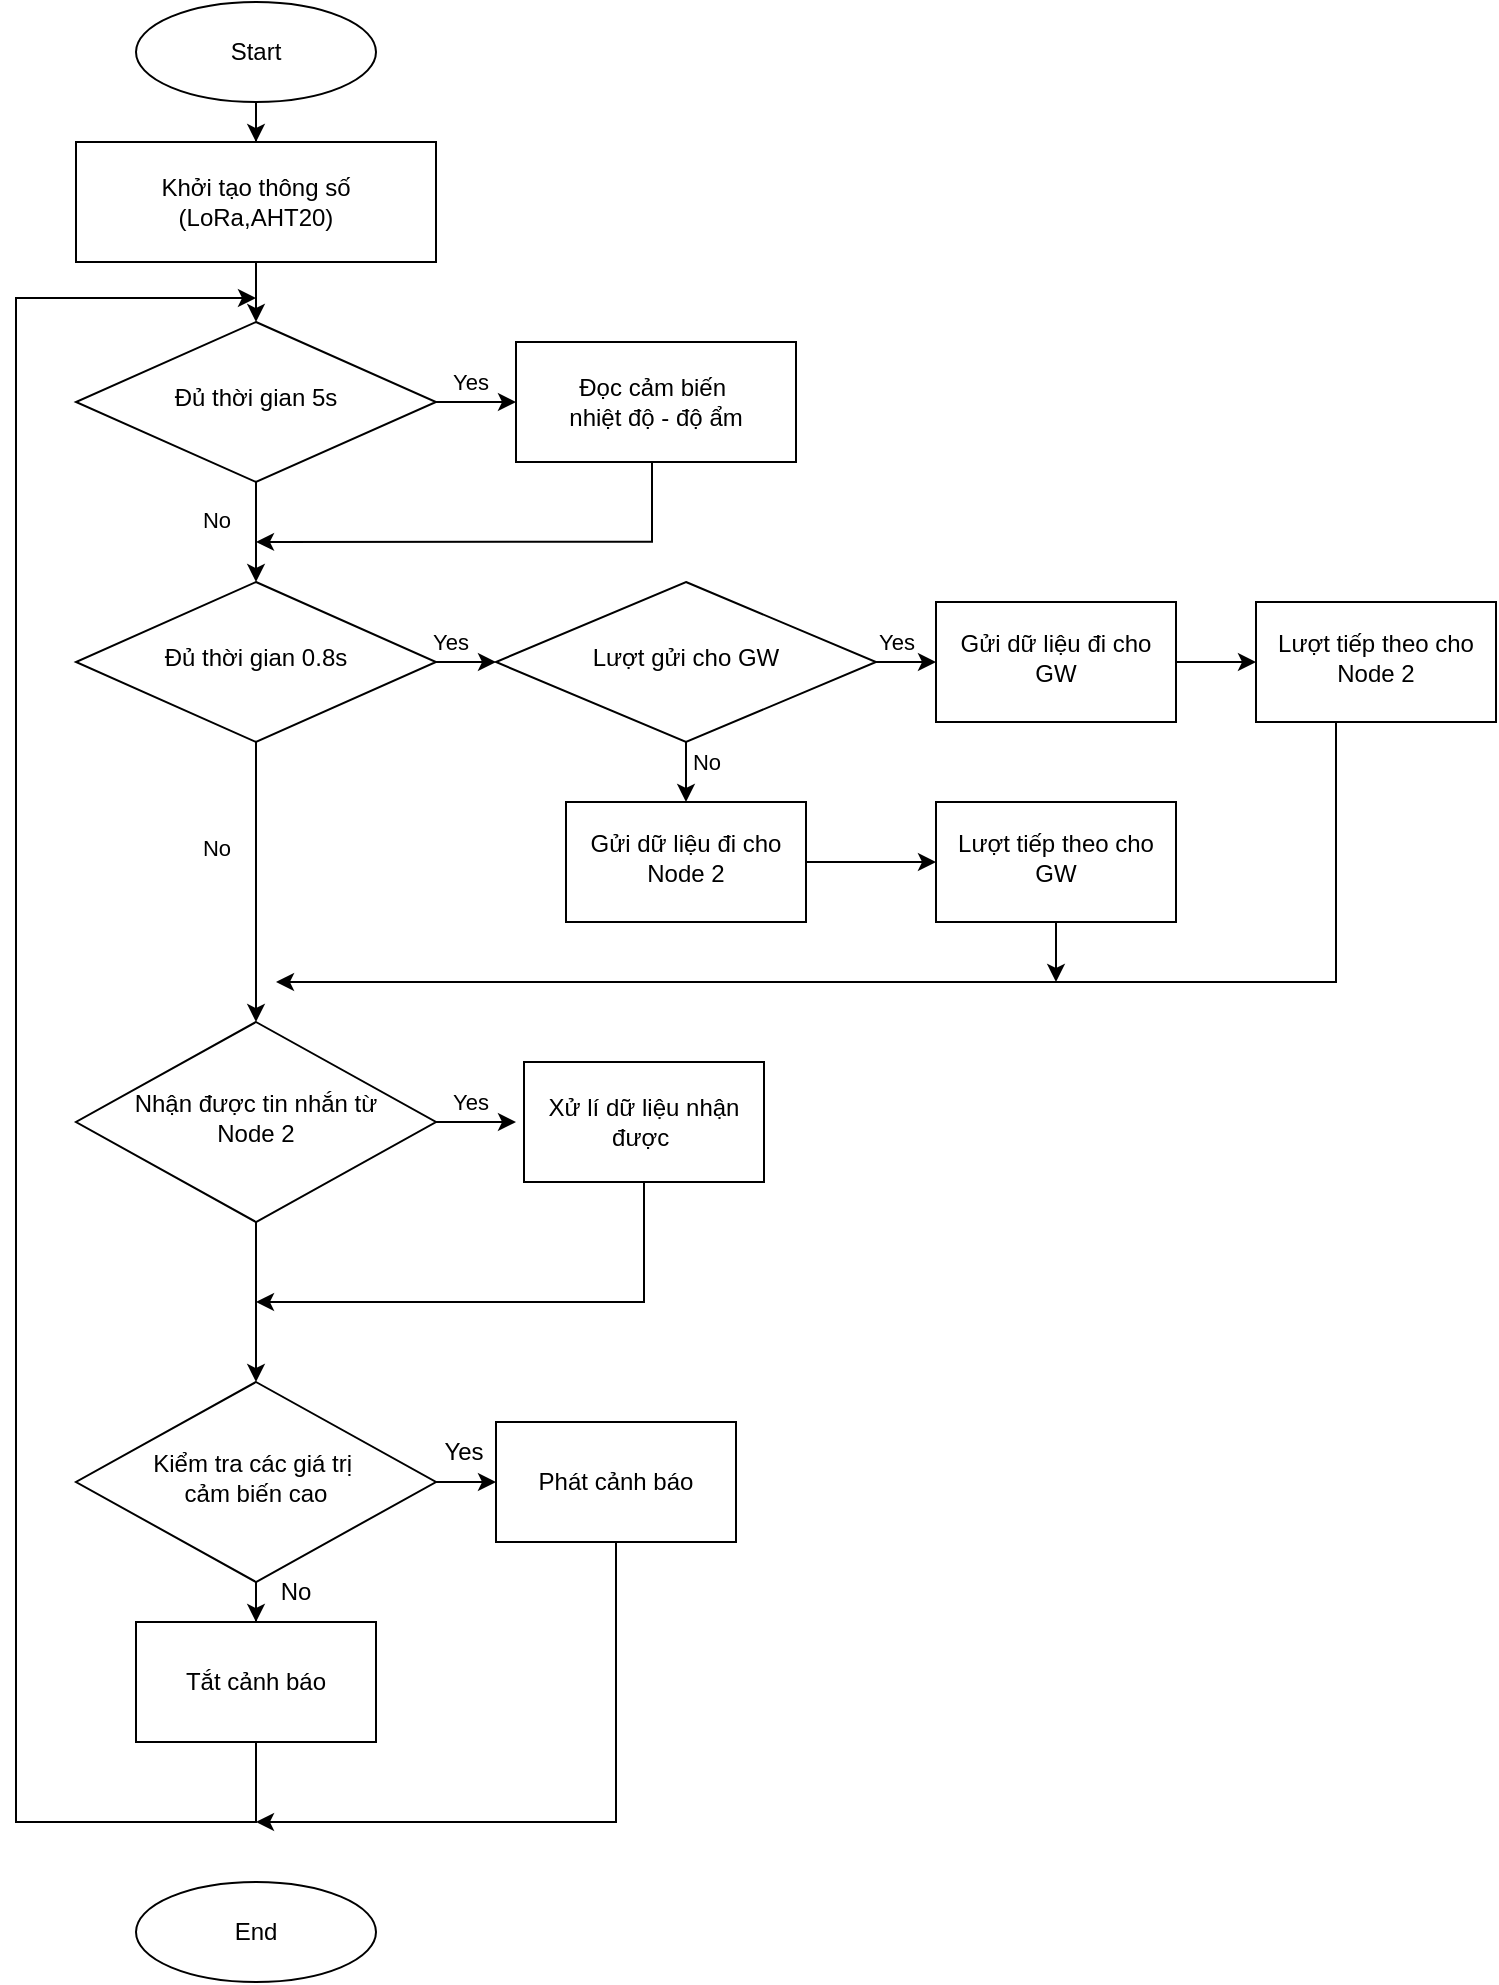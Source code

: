 <mxfile version="22.1.12" type="device">
  <diagram id="C5RBs43oDa-KdzZeNtuy" name="Page-1">
    <mxGraphModel dx="1500" dy="807" grid="1" gridSize="10" guides="1" tooltips="1" connect="1" arrows="1" fold="1" page="1" pageScale="1" pageWidth="827" pageHeight="1169" math="0" shadow="0">
      <root>
        <mxCell id="WIyWlLk6GJQsqaUBKTNV-0" />
        <mxCell id="WIyWlLk6GJQsqaUBKTNV-1" parent="WIyWlLk6GJQsqaUBKTNV-0" />
        <mxCell id="1esCkplvkV44b7dthGbA-23" value="" style="edgeStyle=orthogonalEdgeStyle;rounded=0;orthogonalLoop=1;jettySize=auto;html=1;" parent="WIyWlLk6GJQsqaUBKTNV-1" source="WIyWlLk6GJQsqaUBKTNV-6" target="1esCkplvkV44b7dthGbA-22" edge="1">
          <mxGeometry relative="1" as="geometry" />
        </mxCell>
        <mxCell id="1esCkplvkV44b7dthGbA-30" value="No" style="edgeLabel;html=1;align=center;verticalAlign=middle;resizable=0;points=[];" parent="1esCkplvkV44b7dthGbA-23" vertex="1" connectable="0">
          <mxGeometry x="-0.249" y="1" relative="1" as="geometry">
            <mxPoint x="-21" as="offset" />
          </mxGeometry>
        </mxCell>
        <mxCell id="1esCkplvkV44b7dthGbA-26" value="" style="edgeStyle=orthogonalEdgeStyle;rounded=0;orthogonalLoop=1;jettySize=auto;html=1;" parent="WIyWlLk6GJQsqaUBKTNV-1" source="WIyWlLk6GJQsqaUBKTNV-6" target="WIyWlLk6GJQsqaUBKTNV-7" edge="1">
          <mxGeometry relative="1" as="geometry" />
        </mxCell>
        <mxCell id="1esCkplvkV44b7dthGbA-29" value="Yes" style="edgeLabel;html=1;align=center;verticalAlign=middle;resizable=0;points=[];" parent="1esCkplvkV44b7dthGbA-26" vertex="1" connectable="0">
          <mxGeometry x="-0.179" y="-1" relative="1" as="geometry">
            <mxPoint y="-11" as="offset" />
          </mxGeometry>
        </mxCell>
        <mxCell id="WIyWlLk6GJQsqaUBKTNV-6" value="Đủ thời gian 5s" style="rhombus;whiteSpace=wrap;html=1;shadow=0;fontFamily=Helvetica;fontSize=12;align=center;strokeWidth=1;spacing=6;spacingTop=-4;" parent="WIyWlLk6GJQsqaUBKTNV-1" vertex="1">
          <mxGeometry x="70" y="170" width="180" height="80" as="geometry" />
        </mxCell>
        <mxCell id="1esCkplvkV44b7dthGbA-32" style="edgeStyle=orthogonalEdgeStyle;rounded=0;orthogonalLoop=1;jettySize=auto;html=1;entryX=0.5;entryY=0;entryDx=0;entryDy=0;exitX=0.5;exitY=1;exitDx=0;exitDy=0;" parent="WIyWlLk6GJQsqaUBKTNV-1" source="WIyWlLk6GJQsqaUBKTNV-7" edge="1">
          <mxGeometry relative="1" as="geometry">
            <mxPoint x="290" y="189.999" as="sourcePoint" />
            <mxPoint x="160" y="279.94" as="targetPoint" />
            <Array as="points">
              <mxPoint x="358" y="280" />
            </Array>
          </mxGeometry>
        </mxCell>
        <mxCell id="WIyWlLk6GJQsqaUBKTNV-7" value="Đọc cảm biến&lt;br&gt;nhiệt độ độ ẩm" style="rounded=1;whiteSpace=wrap;html=1;fontSize=12;glass=0;strokeWidth=1;shadow=0;" parent="WIyWlLk6GJQsqaUBKTNV-1" vertex="1">
          <mxGeometry x="290" y="180" width="136" height="60" as="geometry" />
        </mxCell>
        <mxCell id="1esCkplvkV44b7dthGbA-35" value="" style="edgeStyle=orthogonalEdgeStyle;rounded=0;orthogonalLoop=1;jettySize=auto;html=1;" parent="WIyWlLk6GJQsqaUBKTNV-1" source="WIyWlLk6GJQsqaUBKTNV-10" target="1esCkplvkV44b7dthGbA-34" edge="1">
          <mxGeometry relative="1" as="geometry" />
        </mxCell>
        <mxCell id="1esCkplvkV44b7dthGbA-62" value="Yes" style="edgeLabel;html=1;align=center;verticalAlign=middle;resizable=0;points=[];" parent="1esCkplvkV44b7dthGbA-35" vertex="1" connectable="0">
          <mxGeometry x="-0.715" y="4" relative="1" as="geometry">
            <mxPoint x="3" y="-6" as="offset" />
          </mxGeometry>
        </mxCell>
        <mxCell id="1esCkplvkV44b7dthGbA-38" value="" style="edgeStyle=orthogonalEdgeStyle;rounded=0;orthogonalLoop=1;jettySize=auto;html=1;" parent="WIyWlLk6GJQsqaUBKTNV-1" source="WIyWlLk6GJQsqaUBKTNV-10" target="1esCkplvkV44b7dthGbA-37" edge="1">
          <mxGeometry relative="1" as="geometry" />
        </mxCell>
        <mxCell id="1esCkplvkV44b7dthGbA-64" value="No" style="edgeLabel;html=1;align=center;verticalAlign=middle;resizable=0;points=[];" parent="1esCkplvkV44b7dthGbA-38" vertex="1" connectable="0">
          <mxGeometry x="-0.725" relative="1" as="geometry">
            <mxPoint x="10" y="3" as="offset" />
          </mxGeometry>
        </mxCell>
        <mxCell id="WIyWlLk6GJQsqaUBKTNV-10" value="Lượt gửi cho GW" style="rhombus;whiteSpace=wrap;html=1;shadow=0;fontFamily=Helvetica;fontSize=12;align=center;strokeWidth=1;spacing=6;spacingTop=-4;" parent="WIyWlLk6GJQsqaUBKTNV-1" vertex="1">
          <mxGeometry x="280" y="300" width="190" height="80" as="geometry" />
        </mxCell>
        <mxCell id="1esCkplvkV44b7dthGbA-0" value="End" style="ellipse;whiteSpace=wrap;html=1;" parent="WIyWlLk6GJQsqaUBKTNV-1" vertex="1">
          <mxGeometry x="100" y="950" width="120" height="50" as="geometry" />
        </mxCell>
        <mxCell id="1esCkplvkV44b7dthGbA-27" value="" style="edgeStyle=orthogonalEdgeStyle;rounded=0;orthogonalLoop=1;jettySize=auto;html=1;" parent="WIyWlLk6GJQsqaUBKTNV-1" source="1esCkplvkV44b7dthGbA-1" target="1esCkplvkV44b7dthGbA-3" edge="1">
          <mxGeometry relative="1" as="geometry" />
        </mxCell>
        <mxCell id="1esCkplvkV44b7dthGbA-1" value="Start" style="ellipse;whiteSpace=wrap;html=1;" parent="WIyWlLk6GJQsqaUBKTNV-1" vertex="1">
          <mxGeometry x="100" y="10" width="120" height="50" as="geometry" />
        </mxCell>
        <mxCell id="1esCkplvkV44b7dthGbA-28" value="" style="edgeStyle=orthogonalEdgeStyle;rounded=0;orthogonalLoop=1;jettySize=auto;html=1;" parent="WIyWlLk6GJQsqaUBKTNV-1" source="1esCkplvkV44b7dthGbA-3" target="WIyWlLk6GJQsqaUBKTNV-6" edge="1">
          <mxGeometry relative="1" as="geometry" />
        </mxCell>
        <mxCell id="1esCkplvkV44b7dthGbA-3" value="Khởi tạo thông số&lt;br&gt;(LoRa,AHT20)" style="rounded=0;whiteSpace=wrap;html=1;" parent="WIyWlLk6GJQsqaUBKTNV-1" vertex="1">
          <mxGeometry x="70" y="80" width="180" height="60" as="geometry" />
        </mxCell>
        <mxCell id="1esCkplvkV44b7dthGbA-55" value="" style="edgeStyle=orthogonalEdgeStyle;rounded=0;orthogonalLoop=1;jettySize=auto;html=1;" parent="WIyWlLk6GJQsqaUBKTNV-1" source="1esCkplvkV44b7dthGbA-13" edge="1">
          <mxGeometry relative="1" as="geometry">
            <mxPoint x="290" y="570" as="targetPoint" />
          </mxGeometry>
        </mxCell>
        <mxCell id="1esCkplvkV44b7dthGbA-65" value="Yes" style="edgeLabel;html=1;align=center;verticalAlign=middle;resizable=0;points=[];" parent="1esCkplvkV44b7dthGbA-55" vertex="1" connectable="0">
          <mxGeometry x="-0.179" y="1" relative="1" as="geometry">
            <mxPoint y="-9" as="offset" />
          </mxGeometry>
        </mxCell>
        <mxCell id="MXYs6TvTjMKaBoqDFuXW-3" value="" style="edgeStyle=orthogonalEdgeStyle;rounded=0;orthogonalLoop=1;jettySize=auto;html=1;" edge="1" parent="WIyWlLk6GJQsqaUBKTNV-1" source="1esCkplvkV44b7dthGbA-13" target="MXYs6TvTjMKaBoqDFuXW-2">
          <mxGeometry relative="1" as="geometry" />
        </mxCell>
        <mxCell id="1esCkplvkV44b7dthGbA-13" value="Nhận được tin nhắn từ &lt;br&gt;Node 2" style="rhombus;whiteSpace=wrap;html=1;shadow=0;fontFamily=Helvetica;fontSize=12;align=center;strokeWidth=1;spacing=6;spacingTop=-4;" parent="WIyWlLk6GJQsqaUBKTNV-1" vertex="1">
          <mxGeometry x="70" y="520" width="180" height="100" as="geometry" />
        </mxCell>
        <mxCell id="1esCkplvkV44b7dthGbA-24" value="" style="edgeStyle=orthogonalEdgeStyle;rounded=0;orthogonalLoop=1;jettySize=auto;html=1;" parent="WIyWlLk6GJQsqaUBKTNV-1" source="1esCkplvkV44b7dthGbA-22" edge="1">
          <mxGeometry relative="1" as="geometry">
            <mxPoint x="160" y="520" as="targetPoint" />
          </mxGeometry>
        </mxCell>
        <mxCell id="1esCkplvkV44b7dthGbA-25" value="No" style="edgeLabel;html=1;align=center;verticalAlign=middle;resizable=0;points=[];" parent="1esCkplvkV44b7dthGbA-24" vertex="1" connectable="0">
          <mxGeometry x="-0.268" y="-2" relative="1" as="geometry">
            <mxPoint x="-18" y="1" as="offset" />
          </mxGeometry>
        </mxCell>
        <mxCell id="1esCkplvkV44b7dthGbA-33" value="" style="edgeStyle=orthogonalEdgeStyle;rounded=0;orthogonalLoop=1;jettySize=auto;html=1;" parent="WIyWlLk6GJQsqaUBKTNV-1" source="1esCkplvkV44b7dthGbA-22" target="WIyWlLk6GJQsqaUBKTNV-10" edge="1">
          <mxGeometry relative="1" as="geometry" />
        </mxCell>
        <mxCell id="1esCkplvkV44b7dthGbA-61" value="Yes" style="edgeLabel;html=1;align=center;verticalAlign=middle;resizable=0;points=[];" parent="1esCkplvkV44b7dthGbA-33" vertex="1" connectable="0">
          <mxGeometry x="-0.716" y="3" relative="1" as="geometry">
            <mxPoint y="-7" as="offset" />
          </mxGeometry>
        </mxCell>
        <mxCell id="1esCkplvkV44b7dthGbA-22" value="Đủ thời gian 0.8s" style="rhombus;whiteSpace=wrap;html=1;shadow=0;fontFamily=Helvetica;fontSize=12;align=center;strokeWidth=1;spacing=6;spacingTop=-4;" parent="WIyWlLk6GJQsqaUBKTNV-1" vertex="1">
          <mxGeometry x="70" y="300" width="180" height="80" as="geometry" />
        </mxCell>
        <mxCell id="1esCkplvkV44b7dthGbA-40" value="" style="edgeStyle=orthogonalEdgeStyle;rounded=0;orthogonalLoop=1;jettySize=auto;html=1;" parent="WIyWlLk6GJQsqaUBKTNV-1" source="1esCkplvkV44b7dthGbA-34" target="1esCkplvkV44b7dthGbA-39" edge="1">
          <mxGeometry relative="1" as="geometry" />
        </mxCell>
        <mxCell id="1esCkplvkV44b7dthGbA-34" value="Gửi dữ liệu đi cho GW" style="whiteSpace=wrap;html=1;shadow=0;strokeWidth=1;spacing=6;spacingTop=-4;" parent="WIyWlLk6GJQsqaUBKTNV-1" vertex="1">
          <mxGeometry x="500" y="310" width="120" height="60" as="geometry" />
        </mxCell>
        <mxCell id="1esCkplvkV44b7dthGbA-42" value="" style="edgeStyle=orthogonalEdgeStyle;rounded=0;orthogonalLoop=1;jettySize=auto;html=1;" parent="WIyWlLk6GJQsqaUBKTNV-1" source="1esCkplvkV44b7dthGbA-37" target="1esCkplvkV44b7dthGbA-41" edge="1">
          <mxGeometry relative="1" as="geometry" />
        </mxCell>
        <mxCell id="1esCkplvkV44b7dthGbA-37" value="Gửi dữ liệu đi cho&lt;br&gt;Node 2" style="whiteSpace=wrap;html=1;shadow=0;strokeWidth=1;spacing=6;spacingTop=-4;" parent="WIyWlLk6GJQsqaUBKTNV-1" vertex="1">
          <mxGeometry x="315" y="410" width="120" height="60" as="geometry" />
        </mxCell>
        <mxCell id="1esCkplvkV44b7dthGbA-44" style="edgeStyle=orthogonalEdgeStyle;rounded=0;orthogonalLoop=1;jettySize=auto;html=1;" parent="WIyWlLk6GJQsqaUBKTNV-1" source="1esCkplvkV44b7dthGbA-39" edge="1">
          <mxGeometry relative="1" as="geometry">
            <mxPoint x="170" y="500" as="targetPoint" />
            <Array as="points">
              <mxPoint x="700" y="500" />
              <mxPoint x="170" y="500" />
            </Array>
          </mxGeometry>
        </mxCell>
        <mxCell id="1esCkplvkV44b7dthGbA-39" value="Lượt tiếp theo cho&lt;br&gt;Node 2" style="whiteSpace=wrap;html=1;shadow=0;strokeWidth=1;spacing=6;spacingTop=-4;" parent="WIyWlLk6GJQsqaUBKTNV-1" vertex="1">
          <mxGeometry x="660" y="310" width="120" height="60" as="geometry" />
        </mxCell>
        <mxCell id="1esCkplvkV44b7dthGbA-45" value="" style="edgeStyle=orthogonalEdgeStyle;rounded=0;orthogonalLoop=1;jettySize=auto;html=1;" parent="WIyWlLk6GJQsqaUBKTNV-1" source="1esCkplvkV44b7dthGbA-41" edge="1">
          <mxGeometry relative="1" as="geometry">
            <mxPoint x="560" y="500" as="targetPoint" />
          </mxGeometry>
        </mxCell>
        <mxCell id="1esCkplvkV44b7dthGbA-41" value="Lượt tiếp theo cho&lt;br&gt;GW" style="whiteSpace=wrap;html=1;shadow=0;strokeWidth=1;spacing=6;spacingTop=-4;" parent="WIyWlLk6GJQsqaUBKTNV-1" vertex="1">
          <mxGeometry x="500" y="410" width="120" height="60" as="geometry" />
        </mxCell>
        <mxCell id="1esCkplvkV44b7dthGbA-48" value="Đọc cảm biến&amp;nbsp;&lt;br&gt;nhiệt độ - độ ẩm" style="rounded=0;whiteSpace=wrap;html=1;" parent="WIyWlLk6GJQsqaUBKTNV-1" vertex="1">
          <mxGeometry x="290" y="180" width="140" height="60" as="geometry" />
        </mxCell>
        <mxCell id="1esCkplvkV44b7dthGbA-51" value="Xử lí dữ liệu nhận được&amp;nbsp;" style="rounded=0;whiteSpace=wrap;html=1;" parent="WIyWlLk6GJQsqaUBKTNV-1" vertex="1">
          <mxGeometry x="294" y="540" width="120" height="60" as="geometry" />
        </mxCell>
        <mxCell id="MXYs6TvTjMKaBoqDFuXW-0" value="" style="endArrow=classic;html=1;rounded=0;exitX=0.5;exitY=1;exitDx=0;exitDy=0;" edge="1" parent="WIyWlLk6GJQsqaUBKTNV-1" source="1esCkplvkV44b7dthGbA-51">
          <mxGeometry width="50" height="50" relative="1" as="geometry">
            <mxPoint x="380" y="620" as="sourcePoint" />
            <mxPoint x="160" y="660" as="targetPoint" />
            <Array as="points">
              <mxPoint x="354" y="660" />
            </Array>
          </mxGeometry>
        </mxCell>
        <mxCell id="MXYs6TvTjMKaBoqDFuXW-5" value="" style="edgeStyle=orthogonalEdgeStyle;rounded=0;orthogonalLoop=1;jettySize=auto;html=1;" edge="1" parent="WIyWlLk6GJQsqaUBKTNV-1" source="MXYs6TvTjMKaBoqDFuXW-2" target="MXYs6TvTjMKaBoqDFuXW-4">
          <mxGeometry relative="1" as="geometry" />
        </mxCell>
        <mxCell id="MXYs6TvTjMKaBoqDFuXW-7" value="" style="edgeStyle=orthogonalEdgeStyle;rounded=0;orthogonalLoop=1;jettySize=auto;html=1;" edge="1" parent="WIyWlLk6GJQsqaUBKTNV-1" source="MXYs6TvTjMKaBoqDFuXW-2" target="MXYs6TvTjMKaBoqDFuXW-6">
          <mxGeometry relative="1" as="geometry" />
        </mxCell>
        <mxCell id="MXYs6TvTjMKaBoqDFuXW-2" value="Kiểm tra các giá trị&amp;nbsp;&lt;br&gt;cảm biến cao" style="rhombus;whiteSpace=wrap;html=1;shadow=0;fontFamily=Helvetica;fontSize=12;align=center;strokeWidth=1;spacing=6;spacingTop=-4;" vertex="1" parent="WIyWlLk6GJQsqaUBKTNV-1">
          <mxGeometry x="70" y="700" width="180" height="100" as="geometry" />
        </mxCell>
        <mxCell id="MXYs6TvTjMKaBoqDFuXW-4" value="Phát cảnh báo" style="rounded=0;whiteSpace=wrap;html=1;" vertex="1" parent="WIyWlLk6GJQsqaUBKTNV-1">
          <mxGeometry x="280" y="720" width="120" height="60" as="geometry" />
        </mxCell>
        <mxCell id="MXYs6TvTjMKaBoqDFuXW-6" value="Tắt cảnh báo" style="rounded=0;whiteSpace=wrap;html=1;" vertex="1" parent="WIyWlLk6GJQsqaUBKTNV-1">
          <mxGeometry x="100" y="820" width="120" height="60" as="geometry" />
        </mxCell>
        <mxCell id="MXYs6TvTjMKaBoqDFuXW-9" value="Yes" style="text;html=1;strokeColor=none;fillColor=none;align=center;verticalAlign=middle;whiteSpace=wrap;rounded=0;" vertex="1" parent="WIyWlLk6GJQsqaUBKTNV-1">
          <mxGeometry x="234" y="720" width="60" height="30" as="geometry" />
        </mxCell>
        <mxCell id="MXYs6TvTjMKaBoqDFuXW-10" value="No" style="text;html=1;strokeColor=none;fillColor=none;align=center;verticalAlign=middle;whiteSpace=wrap;rounded=0;" vertex="1" parent="WIyWlLk6GJQsqaUBKTNV-1">
          <mxGeometry x="150" y="790" width="60" height="30" as="geometry" />
        </mxCell>
        <mxCell id="MXYs6TvTjMKaBoqDFuXW-11" value="" style="endArrow=classic;html=1;rounded=0;exitX=0.5;exitY=1;exitDx=0;exitDy=0;" edge="1" parent="WIyWlLk6GJQsqaUBKTNV-1" source="MXYs6TvTjMKaBoqDFuXW-4">
          <mxGeometry width="50" height="50" relative="1" as="geometry">
            <mxPoint x="340" y="800" as="sourcePoint" />
            <mxPoint x="160" y="920" as="targetPoint" />
            <Array as="points">
              <mxPoint x="340" y="920" />
              <mxPoint x="200" y="920" />
            </Array>
          </mxGeometry>
        </mxCell>
        <mxCell id="MXYs6TvTjMKaBoqDFuXW-12" value="" style="endArrow=classic;html=1;rounded=0;" edge="1" parent="WIyWlLk6GJQsqaUBKTNV-1">
          <mxGeometry width="50" height="50" relative="1" as="geometry">
            <mxPoint x="160" y="880" as="sourcePoint" />
            <mxPoint x="160" y="158" as="targetPoint" />
            <Array as="points">
              <mxPoint x="160" y="920" />
              <mxPoint x="40" y="920" />
              <mxPoint x="40" y="158" />
            </Array>
          </mxGeometry>
        </mxCell>
      </root>
    </mxGraphModel>
  </diagram>
</mxfile>

